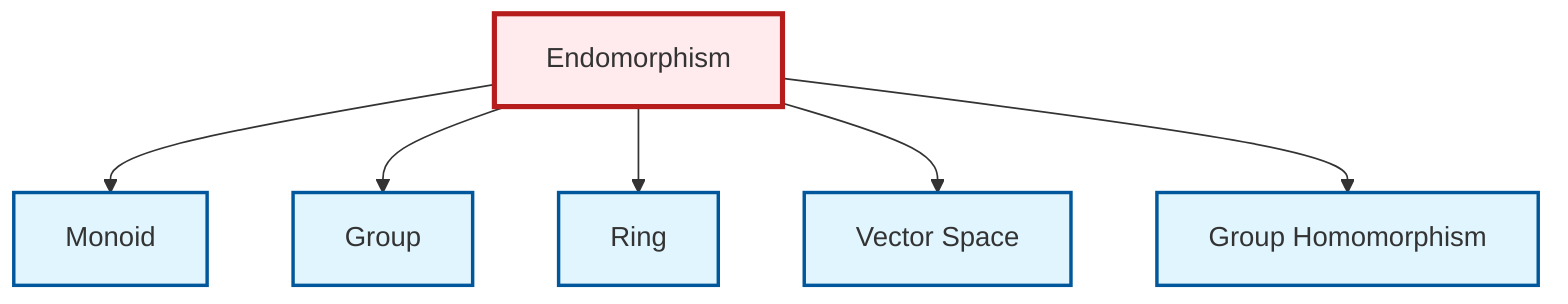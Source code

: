 graph TD
    classDef definition fill:#e1f5fe,stroke:#01579b,stroke-width:2px
    classDef theorem fill:#f3e5f5,stroke:#4a148c,stroke-width:2px
    classDef axiom fill:#fff3e0,stroke:#e65100,stroke-width:2px
    classDef example fill:#e8f5e9,stroke:#1b5e20,stroke-width:2px
    classDef current fill:#ffebee,stroke:#b71c1c,stroke-width:3px
    def-monoid["Monoid"]:::definition
    def-ring["Ring"]:::definition
    def-vector-space["Vector Space"]:::definition
    def-group["Group"]:::definition
    def-homomorphism["Group Homomorphism"]:::definition
    def-endomorphism["Endomorphism"]:::definition
    def-endomorphism --> def-monoid
    def-endomorphism --> def-group
    def-endomorphism --> def-ring
    def-endomorphism --> def-vector-space
    def-endomorphism --> def-homomorphism
    class def-endomorphism current